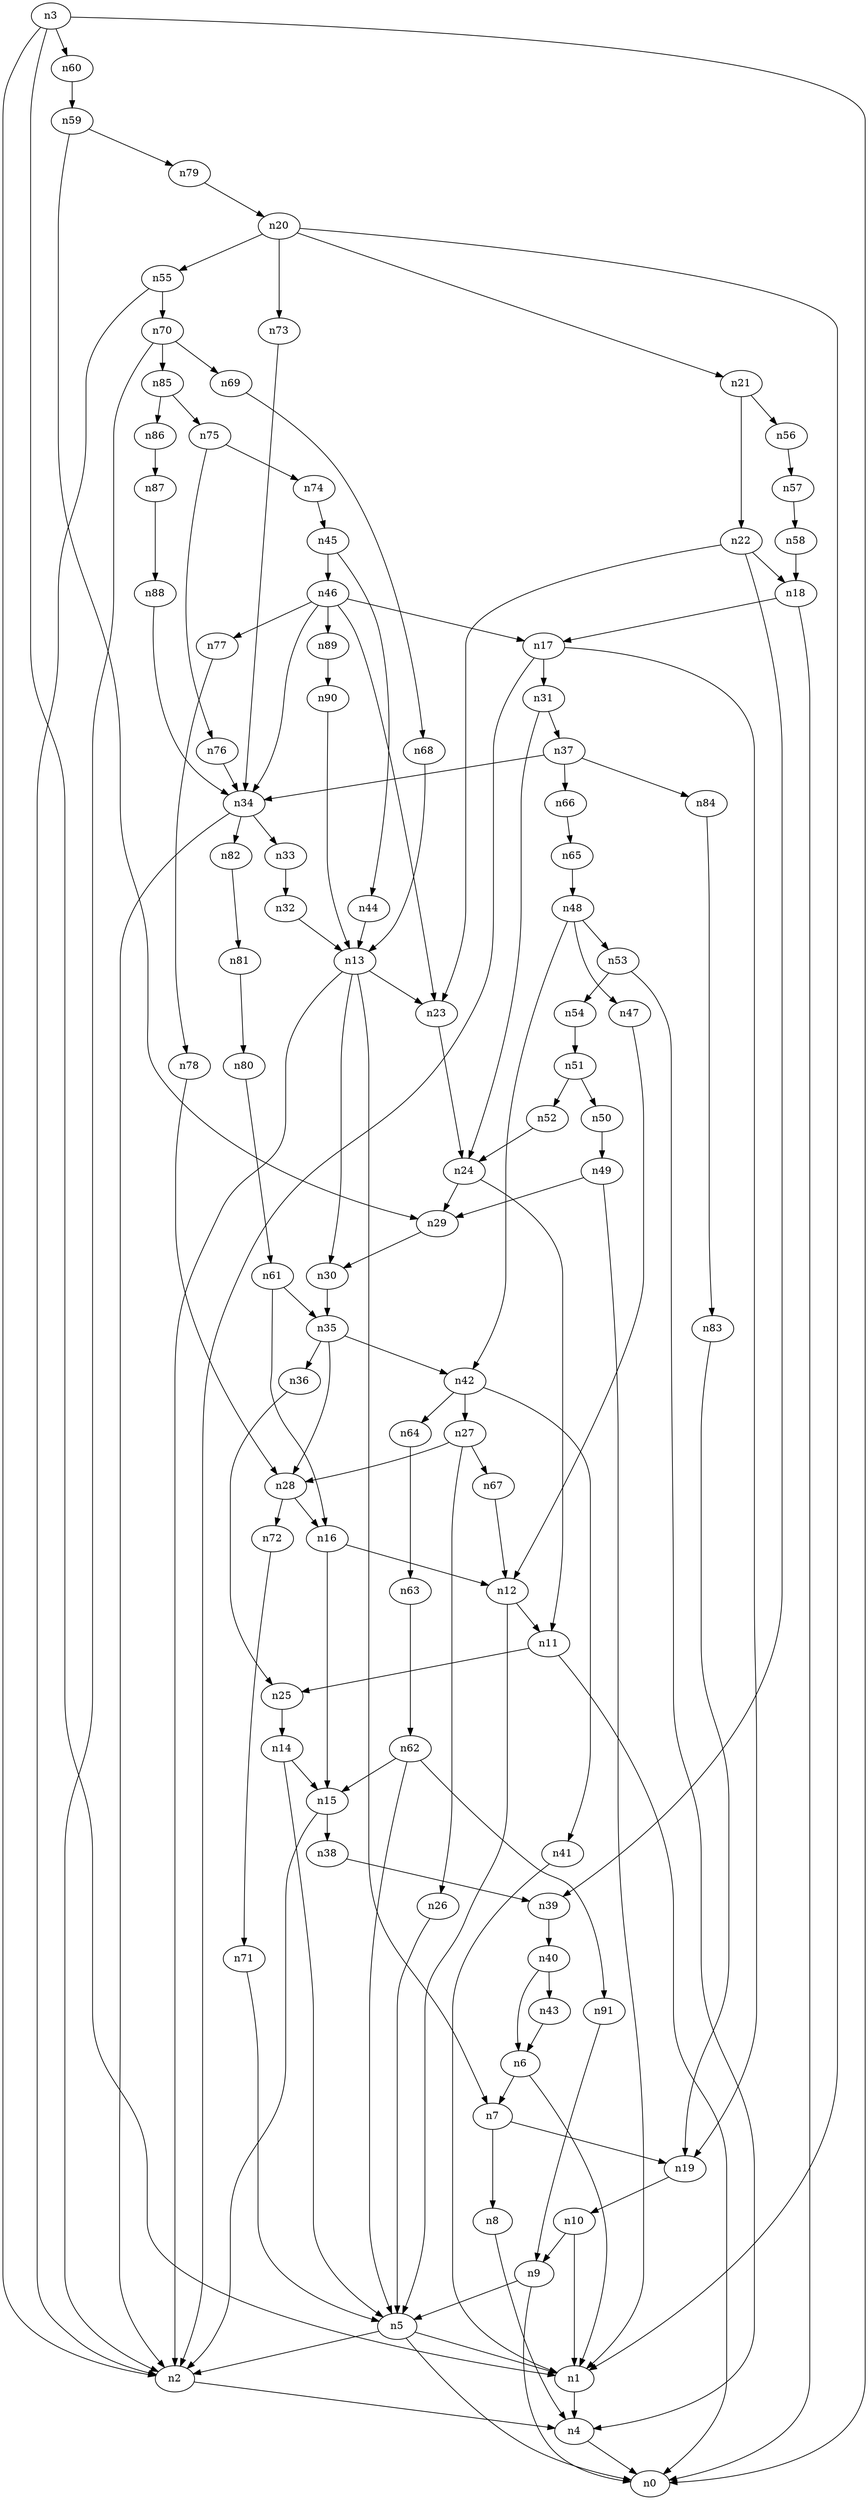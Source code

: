 digraph G {
	n1 -> n4	 [_graphml_id=e4];
	n2 -> n4	 [_graphml_id=e7];
	n3 -> n0	 [_graphml_id=e0];
	n3 -> n1	 [_graphml_id=e3];
	n3 -> n2	 [_graphml_id=e6];
	n3 -> n60	 [_graphml_id=e97];
	n4 -> n0	 [_graphml_id=e1];
	n5 -> n0	 [_graphml_id=e2];
	n5 -> n1	 [_graphml_id=e5];
	n5 -> n2	 [_graphml_id=e8];
	n6 -> n1	 [_graphml_id=e9];
	n6 -> n7	 [_graphml_id=e10];
	n7 -> n8	 [_graphml_id=e11];
	n7 -> n19	 [_graphml_id=e29];
	n8 -> n4	 [_graphml_id=e12];
	n9 -> n0	 [_graphml_id=e21];
	n9 -> n5	 [_graphml_id=e13];
	n10 -> n1	 [_graphml_id=e15];
	n10 -> n9	 [_graphml_id=e14];
	n11 -> n0	 [_graphml_id=e16];
	n11 -> n25	 [_graphml_id=e40];
	n12 -> n5	 [_graphml_id=e18];
	n12 -> n11	 [_graphml_id=e17];
	n13 -> n2	 [_graphml_id=e20];
	n13 -> n7	 [_graphml_id=e19];
	n13 -> n23	 [_graphml_id=e36];
	n13 -> n30	 [_graphml_id=e47];
	n14 -> n5	 [_graphml_id=e22];
	n14 -> n15	 [_graphml_id=e23];
	n15 -> n2	 [_graphml_id=e31];
	n15 -> n38	 [_graphml_id=e61];
	n16 -> n12	 [_graphml_id=e25];
	n16 -> n15	 [_graphml_id=e24];
	n17 -> n2	 [_graphml_id=e26];
	n17 -> n19	 [_graphml_id=e30];
	n17 -> n31	 [_graphml_id=e49];
	n18 -> n0	 [_graphml_id=e28];
	n18 -> n17	 [_graphml_id=e27];
	n19 -> n10	 [_graphml_id=e60];
	n20 -> n1	 [_graphml_id=e32];
	n20 -> n21	 [_graphml_id=e33];
	n20 -> n55	 [_graphml_id=e89];
	n20 -> n73	 [_graphml_id=e118];
	n21 -> n22	 [_graphml_id=e34];
	n21 -> n56	 [_graphml_id=e91];
	n22 -> n18	 [_graphml_id=e35];
	n22 -> n23	 [_graphml_id=e50];
	n22 -> n39	 [_graphml_id=e140];
	n23 -> n24	 [_graphml_id=e37];
	n24 -> n11	 [_graphml_id=e38];
	n24 -> n29	 [_graphml_id=e45];
	n25 -> n14	 [_graphml_id=e39];
	n26 -> n5	 [_graphml_id=e41];
	n27 -> n26	 [_graphml_id=e42];
	n27 -> n28	 [_graphml_id=e43];
	n27 -> n67	 [_graphml_id=e109];
	n28 -> n16	 [_graphml_id=e44];
	n28 -> n72	 [_graphml_id=e117];
	n29 -> n30	 [_graphml_id=e46];
	n30 -> n35	 [_graphml_id=e70];
	n31 -> n24	 [_graphml_id=e48];
	n31 -> n37	 [_graphml_id=e59];
	n32 -> n13	 [_graphml_id=e51];
	n33 -> n32	 [_graphml_id=e52];
	n34 -> n2	 [_graphml_id=e54];
	n34 -> n33	 [_graphml_id=e53];
	n34 -> n82	 [_graphml_id=e134];
	n35 -> n28	 [_graphml_id=e55];
	n35 -> n36	 [_graphml_id=e56];
	n35 -> n42	 [_graphml_id=e67];
	n36 -> n25	 [_graphml_id=e57];
	n37 -> n34	 [_graphml_id=e58];
	n37 -> n66	 [_graphml_id=e107];
	n37 -> n84	 [_graphml_id=e137];
	n38 -> n39	 [_graphml_id=e62];
	n39 -> n40	 [_graphml_id=e63];
	n40 -> n6	 [_graphml_id=e64];
	n40 -> n43	 [_graphml_id=e69];
	n41 -> n1	 [_graphml_id=e65];
	n42 -> n27	 [_graphml_id=e80];
	n42 -> n41	 [_graphml_id=e66];
	n42 -> n64	 [_graphml_id=e104];
	n43 -> n6	 [_graphml_id=e68];
	n44 -> n13	 [_graphml_id=e71];
	n45 -> n44	 [_graphml_id=e72];
	n45 -> n46	 [_graphml_id=e73];
	n46 -> n17	 [_graphml_id=e100];
	n46 -> n23	 [_graphml_id=e90];
	n46 -> n34	 [_graphml_id=e74];
	n46 -> n77	 [_graphml_id=e125];
	n46 -> n89	 [_graphml_id=e145];
	n47 -> n12	 [_graphml_id=e75];
	n48 -> n42	 [_graphml_id=e77];
	n48 -> n47	 [_graphml_id=e76];
	n48 -> n53	 [_graphml_id=e120];
	n49 -> n1	 [_graphml_id=e78];
	n49 -> n29	 [_graphml_id=e79];
	n50 -> n49	 [_graphml_id=e81];
	n51 -> n50	 [_graphml_id=e82];
	n51 -> n52	 [_graphml_id=e83];
	n52 -> n24	 [_graphml_id=e84];
	n53 -> n4	 [_graphml_id=e85];
	n53 -> n54	 [_graphml_id=e86];
	n54 -> n51	 [_graphml_id=e87];
	n55 -> n2	 [_graphml_id=e88];
	n55 -> n70	 [_graphml_id=e130];
	n56 -> n57	 [_graphml_id=e92];
	n57 -> n58	 [_graphml_id=e93];
	n58 -> n18	 [_graphml_id=e94];
	n59 -> n29	 [_graphml_id=e95];
	n59 -> n79	 [_graphml_id=e128];
	n60 -> n59	 [_graphml_id=e96];
	n61 -> n16	 [_graphml_id=e98];
	n61 -> n35	 [_graphml_id=e99];
	n62 -> n5	 [_graphml_id=e101];
	n62 -> n15	 [_graphml_id=e110];
	n62 -> n91	 [_graphml_id=e149];
	n63 -> n62	 [_graphml_id=e102];
	n64 -> n63	 [_graphml_id=e103];
	n65 -> n48	 [_graphml_id=e105];
	n66 -> n65	 [_graphml_id=e106];
	n67 -> n12	 [_graphml_id=e108];
	n68 -> n13	 [_graphml_id=e111];
	n69 -> n68	 [_graphml_id=e112];
	n70 -> n2	 [_graphml_id=e114];
	n70 -> n69	 [_graphml_id=e113];
	n70 -> n85	 [_graphml_id=e138];
	n71 -> n5	 [_graphml_id=e115];
	n72 -> n71	 [_graphml_id=e116];
	n73 -> n34	 [_graphml_id=e119];
	n74 -> n45	 [_graphml_id=e121];
	n75 -> n74	 [_graphml_id=e122];
	n75 -> n76	 [_graphml_id=e123];
	n76 -> n34	 [_graphml_id=e124];
	n77 -> n78	 [_graphml_id=e126];
	n78 -> n28	 [_graphml_id=e127];
	n79 -> n20	 [_graphml_id=e129];
	n80 -> n61	 [_graphml_id=e131];
	n81 -> n80	 [_graphml_id=e132];
	n82 -> n81	 [_graphml_id=e133];
	n83 -> n19	 [_graphml_id=e135];
	n84 -> n83	 [_graphml_id=e136];
	n85 -> n75	 [_graphml_id=e139];
	n85 -> n86	 [_graphml_id=e141];
	n86 -> n87	 [_graphml_id=e142];
	n87 -> n88	 [_graphml_id=e143];
	n88 -> n34	 [_graphml_id=e144];
	n89 -> n90	 [_graphml_id=e146];
	n90 -> n13	 [_graphml_id=e147];
	n91 -> n9	 [_graphml_id=e148];
}
